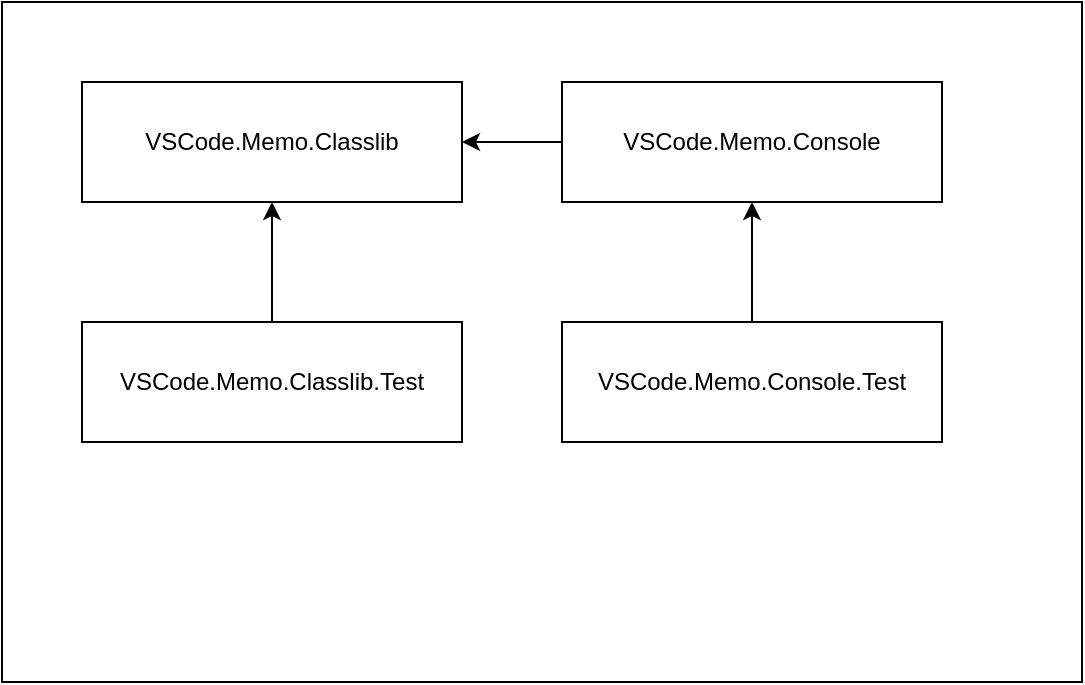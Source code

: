 <mxfile>
    <diagram id="TSd_D6Wv-OoS0RUH5zUA" name="ページ1">
        <mxGraphModel dx="226" dy="449" grid="1" gridSize="10" guides="1" tooltips="1" connect="1" arrows="1" fold="1" page="1" pageScale="1" pageWidth="827" pageHeight="1169" math="0" shadow="0">
            <root>
                <mxCell id="0"/>
                <mxCell id="1" parent="0"/>
                <mxCell id="2" value="" style="rounded=0;whiteSpace=wrap;html=1;fontColor=default;" vertex="1" parent="1">
                    <mxGeometry x="80" y="40" width="540" height="340" as="geometry"/>
                </mxCell>
                <mxCell id="8" style="edgeStyle=none;html=1;exitX=0;exitY=0.5;exitDx=0;exitDy=0;entryX=1;entryY=0.5;entryDx=0;entryDy=0;" edge="1" parent="1" source="7" target="4">
                    <mxGeometry relative="1" as="geometry"/>
                </mxCell>
                <mxCell id="4" value="&lt;span style=&quot;&quot;&gt;VSCode.Memo.Classlib&lt;/span&gt;" style="rounded=0;whiteSpace=wrap;html=1;fillColor=none;fontColor=default;" vertex="1" parent="1">
                    <mxGeometry x="120" y="80" width="190" height="60" as="geometry"/>
                </mxCell>
                <mxCell id="7" value="&lt;span style=&quot;&quot;&gt;VSCode.Memo.Console&lt;/span&gt;" style="rounded=0;whiteSpace=wrap;html=1;fillColor=none;fontColor=light-dark(#000000,#FFFFFF);" vertex="1" parent="1">
                    <mxGeometry x="360" y="80" width="190" height="60" as="geometry"/>
                </mxCell>
                <mxCell id="9" value="&lt;span style=&quot;&quot;&gt;VSCode.Memo.Classlib.Test&lt;/span&gt;" style="rounded=0;whiteSpace=wrap;html=1;fillColor=none;fontColor=default;" vertex="1" parent="1">
                    <mxGeometry x="120" y="200" width="190" height="60" as="geometry"/>
                </mxCell>
                <mxCell id="10" style="edgeStyle=none;html=1;exitX=0.5;exitY=0;exitDx=0;exitDy=0;entryX=0.5;entryY=1;entryDx=0;entryDy=0;" edge="1" parent="1" source="9" target="4">
                    <mxGeometry relative="1" as="geometry">
                        <mxPoint x="400" y="110" as="sourcePoint"/>
                        <mxPoint x="350" y="110" as="targetPoint"/>
                    </mxGeometry>
                </mxCell>
                <mxCell id="11" value="&lt;span style=&quot;&quot;&gt;VSCode.Memo.Console.Test&lt;/span&gt;" style="rounded=0;whiteSpace=wrap;html=1;fillColor=none;fontColor=light-dark(#000000,#FFFFFF);" vertex="1" parent="1">
                    <mxGeometry x="360" y="200" width="190" height="60" as="geometry"/>
                </mxCell>
                <mxCell id="12" style="edgeStyle=none;html=1;entryX=0.5;entryY=1;entryDx=0;entryDy=0;" edge="1" parent="1" source="11" target="7">
                    <mxGeometry relative="1" as="geometry">
                        <mxPoint x="225" y="210" as="sourcePoint"/>
                        <mxPoint x="225" y="150" as="targetPoint"/>
                    </mxGeometry>
                </mxCell>
            </root>
        </mxGraphModel>
    </diagram>
</mxfile>